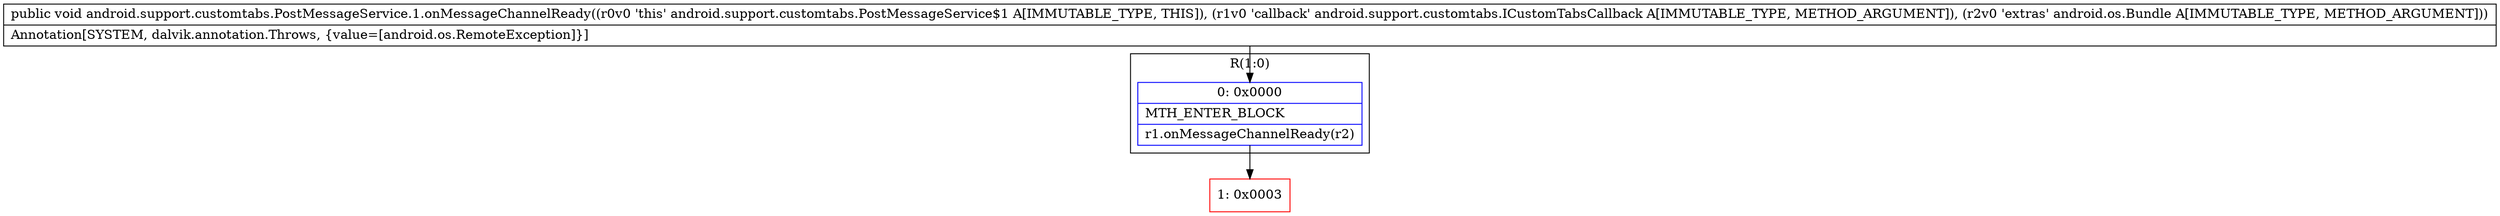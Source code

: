 digraph "CFG forandroid.support.customtabs.PostMessageService.1.onMessageChannelReady(Landroid\/support\/customtabs\/ICustomTabsCallback;Landroid\/os\/Bundle;)V" {
subgraph cluster_Region_578227446 {
label = "R(1:0)";
node [shape=record,color=blue];
Node_0 [shape=record,label="{0\:\ 0x0000|MTH_ENTER_BLOCK\l|r1.onMessageChannelReady(r2)\l}"];
}
Node_1 [shape=record,color=red,label="{1\:\ 0x0003}"];
MethodNode[shape=record,label="{public void android.support.customtabs.PostMessageService.1.onMessageChannelReady((r0v0 'this' android.support.customtabs.PostMessageService$1 A[IMMUTABLE_TYPE, THIS]), (r1v0 'callback' android.support.customtabs.ICustomTabsCallback A[IMMUTABLE_TYPE, METHOD_ARGUMENT]), (r2v0 'extras' android.os.Bundle A[IMMUTABLE_TYPE, METHOD_ARGUMENT]))  | Annotation[SYSTEM, dalvik.annotation.Throws, \{value=[android.os.RemoteException]\}]\l}"];
MethodNode -> Node_0;
Node_0 -> Node_1;
}

